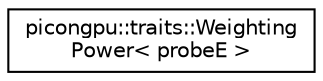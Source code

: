 digraph "Graphical Class Hierarchy"
{
 // LATEX_PDF_SIZE
  edge [fontname="Helvetica",fontsize="10",labelfontname="Helvetica",labelfontsize="10"];
  node [fontname="Helvetica",fontsize="10",shape=record];
  rankdir="LR";
  Node0 [label="picongpu::traits::Weighting\lPower\< probeE \>",height=0.2,width=0.4,color="black", fillcolor="white", style="filled",URL="$structpicongpu_1_1traits_1_1_weighting_power_3_01probe_e_01_4.html",tooltip=" "];
}
